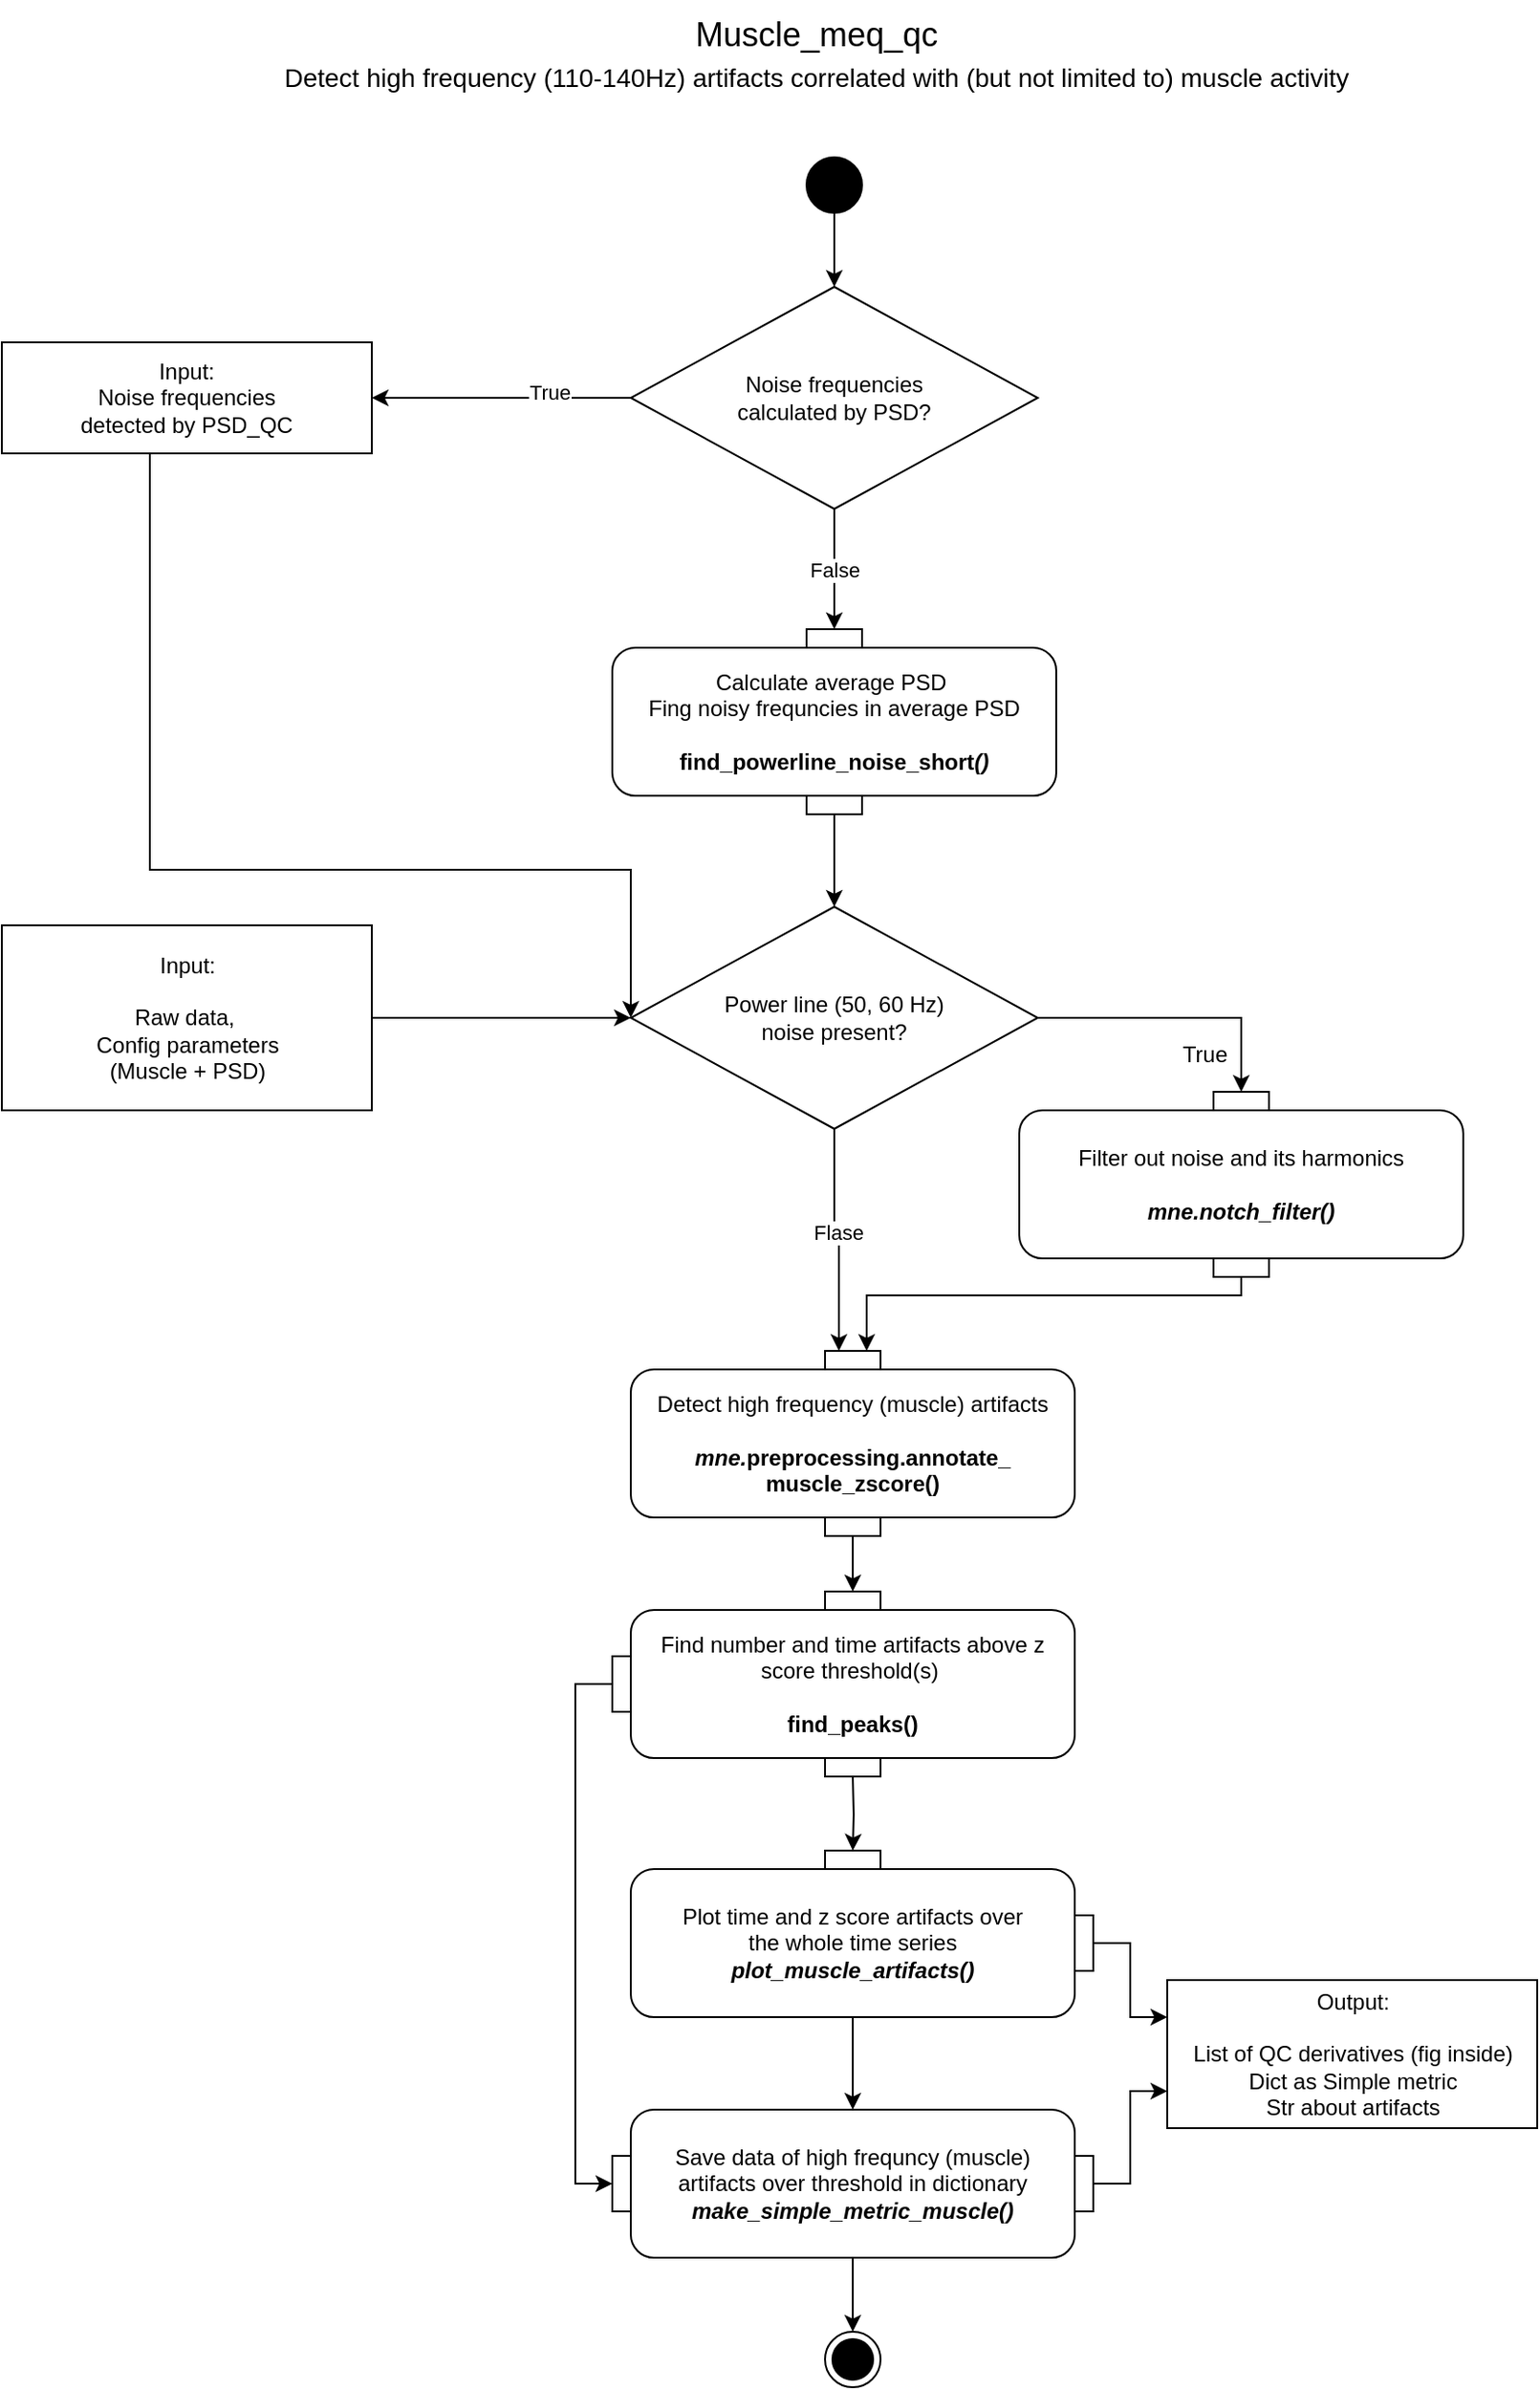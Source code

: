 <mxfile version="21.2.1" type="device">
  <diagram name="Page-1" id="dtkTwhtDY3SrjnRo8XkO">
    <mxGraphModel dx="1505" dy="1997" grid="1" gridSize="10" guides="1" tooltips="1" connect="1" arrows="1" fold="1" page="0" pageScale="1" pageWidth="827" pageHeight="1169" math="0" shadow="0">
      <root>
        <mxCell id="0" />
        <mxCell id="1" parent="0" />
        <mxCell id="lJstjDnfzTnsdC9-dKv9-14" value="&lt;font style=&quot;&quot;&gt;Muscle_meq_qc&lt;br&gt;&lt;font style=&quot;font-size: 14px;&quot;&gt;Detect high frequency (110-140Hz) artifacts correlated with (but not limited to) muscle activity&lt;/font&gt;&lt;br&gt;&lt;/font&gt;" style="text;html=1;align=center;verticalAlign=middle;resizable=0;points=[];autosize=1;strokeColor=none;fillColor=none;fontSize=18;fontFamily=Helvetica;" parent="1" vertex="1">
          <mxGeometry x="290" y="-550" width="600" height="60" as="geometry" />
        </mxCell>
        <mxCell id="VmBpd-jAXGRa_ZSsbWtE-30" style="edgeStyle=orthogonalEdgeStyle;rounded=0;orthogonalLoop=1;jettySize=auto;html=1;entryX=0.25;entryY=0;entryDx=0;entryDy=0;" parent="1" source="yhwz2y4raJEEbXIZIOFM-8" target="VmBpd-jAXGRa_ZSsbWtE-28" edge="1">
          <mxGeometry relative="1" as="geometry" />
        </mxCell>
        <mxCell id="VmBpd-jAXGRa_ZSsbWtE-31" value="Flase" style="edgeLabel;html=1;align=center;verticalAlign=middle;resizable=0;points=[];" parent="VmBpd-jAXGRa_ZSsbWtE-30" vertex="1" connectable="0">
          <mxGeometry x="-0.087" y="2" relative="1" as="geometry">
            <mxPoint as="offset" />
          </mxGeometry>
        </mxCell>
        <mxCell id="yhwz2y4raJEEbXIZIOFM-8" value="Power line (50, 60 Hz) &lt;br&gt;noise present?" style="rhombus;whiteSpace=wrap;html=1;fontSize=12;" parent="1" vertex="1">
          <mxGeometry x="490" y="-60" width="220" height="120" as="geometry" />
        </mxCell>
        <mxCell id="yhwz2y4raJEEbXIZIOFM-16" value="" style="endArrow=classic;html=1;rounded=0;fontSize=12;exitX=1;exitY=0.5;exitDx=0;exitDy=0;entryX=0.5;entryY=0;entryDx=0;entryDy=0;" parent="1" source="yhwz2y4raJEEbXIZIOFM-8" target="VmBpd-jAXGRa_ZSsbWtE-13" edge="1">
          <mxGeometry relative="1" as="geometry">
            <mxPoint x="580" y="420" as="sourcePoint" />
            <mxPoint x="790" y="60" as="targetPoint" />
            <Array as="points">
              <mxPoint x="820" />
            </Array>
          </mxGeometry>
        </mxCell>
        <mxCell id="yhwz2y4raJEEbXIZIOFM-17" value="True" style="edgeLabel;resizable=0;html=1;align=center;verticalAlign=middle;fontSize=12;" parent="yhwz2y4raJEEbXIZIOFM-16" connectable="0" vertex="1">
          <mxGeometry relative="1" as="geometry">
            <mxPoint x="15" y="20" as="offset" />
          </mxGeometry>
        </mxCell>
        <mxCell id="VmBpd-jAXGRa_ZSsbWtE-4" style="edgeStyle=orthogonalEdgeStyle;rounded=0;orthogonalLoop=1;jettySize=auto;html=1;" parent="1" source="VmBpd-jAXGRa_ZSsbWtE-1" target="yhwz2y4raJEEbXIZIOFM-8" edge="1">
          <mxGeometry relative="1" as="geometry" />
        </mxCell>
        <mxCell id="VmBpd-jAXGRa_ZSsbWtE-1" value="Input:&lt;br&gt;&lt;br&gt;Raw data,&amp;nbsp;&lt;br&gt;Config parameters &lt;br&gt;(Muscle + PSD)&lt;br&gt;" style="html=1;" parent="1" vertex="1">
          <mxGeometry x="150" y="-50" width="200" height="100" as="geometry" />
        </mxCell>
        <mxCell id="oMiTmnscvnVRxevsy5Wp-2" value="" style="edgeStyle=orthogonalEdgeStyle;rounded=0;orthogonalLoop=1;jettySize=auto;html=1;" parent="1" source="VmBpd-jAXGRa_ZSsbWtE-2" target="oMiTmnscvnVRxevsy5Wp-1" edge="1">
          <mxGeometry relative="1" as="geometry" />
        </mxCell>
        <mxCell id="VmBpd-jAXGRa_ZSsbWtE-2" value="" style="ellipse;fillColor=strokeColor;" parent="1" vertex="1">
          <mxGeometry x="585" y="-465" width="30" height="30" as="geometry" />
        </mxCell>
        <mxCell id="VmBpd-jAXGRa_ZSsbWtE-10" value="" style="group" parent="1" vertex="1" connectable="0">
          <mxGeometry x="700" y="40" width="240" height="100" as="geometry" />
        </mxCell>
        <mxCell id="VmBpd-jAXGRa_ZSsbWtE-11" value="Filter out noise and its harmonics&lt;br&gt;&lt;br&gt;&lt;i&gt;&lt;b&gt;mne.notch_filter()&lt;/b&gt;&lt;/i&gt;" style="html=1;align=center;verticalAlign=middle;rounded=1;absoluteArcSize=1;arcSize=25;dashed=0;fontFamily=Helvetica;fontSize=12;whiteSpace=wrap;container=0;noLabel=0;imageAlign=center;" parent="VmBpd-jAXGRa_ZSsbWtE-10" vertex="1">
          <mxGeometry y="10" width="240" height="80" as="geometry" />
        </mxCell>
        <mxCell id="VmBpd-jAXGRa_ZSsbWtE-12" value="pinOut 2" style="fontStyle=0;labelPosition=center;verticalLabelPosition=bottom;align=center;verticalAlign=top;spacingLeft=2;fontFamily=Helvetica;fontSize=12;resizable=0;container=0;noLabel=1;" parent="VmBpd-jAXGRa_ZSsbWtE-10" vertex="1">
          <mxGeometry x="105" y="90" width="30" height="10" as="geometry" />
        </mxCell>
        <mxCell id="VmBpd-jAXGRa_ZSsbWtE-13" value="pinIn 1" style="fontStyle=0;labelPosition=center;verticalLabelPosition=top;align=center;verticalAlign=bottom;spacingLeft=2;fontFamily=Helvetica;fontSize=12;resizable=0;container=0;noLabel=1;" parent="VmBpd-jAXGRa_ZSsbWtE-10" vertex="1">
          <mxGeometry x="105" width="30" height="10" as="geometry" />
        </mxCell>
        <mxCell id="VmBpd-jAXGRa_ZSsbWtE-14" style="edgeStyle=orthogonalEdgeStyle;rounded=0;orthogonalLoop=1;jettySize=auto;html=1;entryX=0.75;entryY=0;entryDx=0;entryDy=0;exitX=0.5;exitY=1;exitDx=0;exitDy=0;" parent="1" source="VmBpd-jAXGRa_ZSsbWtE-12" target="VmBpd-jAXGRa_ZSsbWtE-28" edge="1">
          <mxGeometry relative="1" as="geometry">
            <mxPoint x="640.84" y="187.97" as="targetPoint" />
            <Array as="points">
              <mxPoint x="820" y="150" />
              <mxPoint x="618" y="150" />
            </Array>
          </mxGeometry>
        </mxCell>
        <mxCell id="VmBpd-jAXGRa_ZSsbWtE-25" value="" style="group" parent="1" vertex="1" connectable="0">
          <mxGeometry x="490" y="180" width="240" height="100" as="geometry" />
        </mxCell>
        <mxCell id="VmBpd-jAXGRa_ZSsbWtE-26" value="Detect high frequency (muscle) artifacts&lt;b&gt;&lt;i&gt;&lt;br&gt;&lt;br&gt;mne.&lt;/i&gt;&lt;/b&gt;&lt;span style=&quot;border-color: var(--border-color); font-weight: 700; background-color: initial;&quot;&gt;preprocessing.&lt;/span&gt;&lt;span style=&quot;border-color: var(--border-color); font-weight: 700; background-color: initial;&quot;&gt;annotate_&lt;br&gt;muscle_zscore()&lt;/span&gt;" style="html=1;align=center;verticalAlign=middle;rounded=1;absoluteArcSize=1;arcSize=25;dashed=0;fontFamily=Helvetica;fontSize=12;whiteSpace=wrap;container=0;noLabel=0;imageAlign=center;" parent="VmBpd-jAXGRa_ZSsbWtE-25" vertex="1">
          <mxGeometry y="10" width="240" height="80" as="geometry" />
        </mxCell>
        <mxCell id="VmBpd-jAXGRa_ZSsbWtE-27" value="pinOut 2" style="fontStyle=0;labelPosition=center;verticalLabelPosition=bottom;align=center;verticalAlign=top;spacingLeft=2;fontFamily=Helvetica;fontSize=12;resizable=0;container=0;noLabel=1;" parent="VmBpd-jAXGRa_ZSsbWtE-25" vertex="1">
          <mxGeometry x="105" y="90" width="30" height="10" as="geometry" />
        </mxCell>
        <mxCell id="VmBpd-jAXGRa_ZSsbWtE-28" value="pinIn 1" style="fontStyle=0;labelPosition=center;verticalLabelPosition=top;align=center;verticalAlign=bottom;spacingLeft=2;fontFamily=Helvetica;fontSize=12;resizable=0;container=0;noLabel=1;" parent="VmBpd-jAXGRa_ZSsbWtE-25" vertex="1">
          <mxGeometry x="105" width="30" height="10" as="geometry" />
        </mxCell>
        <mxCell id="VmBpd-jAXGRa_ZSsbWtE-37" value="" style="edgeStyle=orthogonalEdgeStyle;rounded=0;orthogonalLoop=1;jettySize=auto;html=1;" parent="1" source="VmBpd-jAXGRa_ZSsbWtE-27" edge="1">
          <mxGeometry relative="1" as="geometry">
            <mxPoint x="610" y="310" as="targetPoint" />
          </mxGeometry>
        </mxCell>
        <mxCell id="VmBpd-jAXGRa_ZSsbWtE-42" value="" style="edgeStyle=orthogonalEdgeStyle;rounded=0;orthogonalLoop=1;jettySize=auto;html=1;" parent="1" edge="1">
          <mxGeometry relative="1" as="geometry">
            <mxPoint x="610" y="410" as="sourcePoint" />
            <mxPoint x="610" y="450" as="targetPoint" />
          </mxGeometry>
        </mxCell>
        <mxCell id="VmBpd-jAXGRa_ZSsbWtE-43" value="" style="group;flipH=1;" parent="1" vertex="1" connectable="0">
          <mxGeometry x="480" y="310" width="250" height="100" as="geometry" />
        </mxCell>
        <mxCell id="VmBpd-jAXGRa_ZSsbWtE-44" value="Find number and time artifacts above z score threshold(s)&amp;nbsp;&lt;b style=&quot;border-color: var(--border-color);&quot;&gt;&lt;i style=&quot;border-color: var(--border-color);&quot;&gt;&lt;br style=&quot;border-color: var(--border-color);&quot;&gt;&lt;br style=&quot;border-color: var(--border-color);&quot;&gt;&lt;/i&gt;&lt;/b&gt;&lt;b&gt;&lt;span style=&quot;border-color: var(--border-color);&quot;&gt;find_peaks&lt;/span&gt;()&lt;/b&gt;" style="html=1;align=center;verticalAlign=middle;rounded=1;absoluteArcSize=1;arcSize=25;dashed=0;fontFamily=Helvetica;fontSize=12;whiteSpace=wrap;container=0;noLabel=0;imageAlign=center;" parent="VmBpd-jAXGRa_ZSsbWtE-43" vertex="1">
          <mxGeometry x="10" y="10" width="240" height="80" as="geometry" />
        </mxCell>
        <mxCell id="VmBpd-jAXGRa_ZSsbWtE-45" value="pinOut 2" style="fontStyle=0;labelPosition=center;verticalLabelPosition=bottom;align=center;verticalAlign=top;spacingLeft=2;fontFamily=Helvetica;fontSize=12;resizable=0;container=0;noLabel=1;" parent="VmBpd-jAXGRa_ZSsbWtE-43" vertex="1">
          <mxGeometry x="115" y="90" width="30" height="10" as="geometry" />
        </mxCell>
        <mxCell id="VmBpd-jAXGRa_ZSsbWtE-46" value="pinOut 1" style="fontStyle=0;labelPosition=right;verticalLabelPosition=middle;align=left;verticalAlign=middle;spacingLeft=2;fontFamily=Helvetica;fontSize=12;resizable=0;container=0;noLabel=1;" parent="VmBpd-jAXGRa_ZSsbWtE-43" vertex="1">
          <mxGeometry y="35" width="10" height="30" as="geometry" />
        </mxCell>
        <mxCell id="VmBpd-jAXGRa_ZSsbWtE-47" value="pinIn 1" style="fontStyle=0;labelPosition=center;verticalLabelPosition=top;align=center;verticalAlign=bottom;spacingLeft=2;fontFamily=Helvetica;fontSize=12;resizable=0;container=0;noLabel=1;" parent="VmBpd-jAXGRa_ZSsbWtE-43" vertex="1">
          <mxGeometry x="115" width="30" height="10" as="geometry" />
        </mxCell>
        <mxCell id="VmBpd-jAXGRa_ZSsbWtE-52" value="" style="group;flipH=1;flipV=0;" parent="1" vertex="1" connectable="0">
          <mxGeometry x="490" y="450" width="250" height="90" as="geometry" />
        </mxCell>
        <mxCell id="VmBpd-jAXGRa_ZSsbWtE-53" value="&lt;span style=&quot;border-color: var(--border-color);&quot;&gt;Plot time and z score&amp;nbsp;artifacts over the&amp;nbsp;whole time series&lt;br style=&quot;border-color: var(--border-color);&quot;&gt;&lt;b style=&quot;border-color: var(--border-color);&quot;&gt;&lt;i style=&quot;border-color: var(--border-color);&quot;&gt;plot_muscle_artifacts()&lt;/i&gt;&lt;/b&gt;&lt;br&gt;&lt;/span&gt;" style="html=1;align=center;verticalAlign=middle;rounded=1;absoluteArcSize=1;arcSize=25;dashed=0;fontFamily=Helvetica;fontSize=12;whiteSpace=wrap;container=0;noLabel=0;imageAlign=center;" parent="VmBpd-jAXGRa_ZSsbWtE-52" vertex="1">
          <mxGeometry y="10" width="240" height="80" as="geometry" />
        </mxCell>
        <mxCell id="VmBpd-jAXGRa_ZSsbWtE-54" value="pinIn 2" style="fontStyle=0;labelPosition=left;verticalLabelPosition=middle;align=right;verticalAlign=middle;spacingLeft=2;fontFamily=Helvetica;fontSize=12;flipH=0;resizable=0;container=0;noLabel=1;" parent="VmBpd-jAXGRa_ZSsbWtE-52" vertex="1">
          <mxGeometry x="240" y="35" width="10" height="30" as="geometry" />
        </mxCell>
        <mxCell id="VmBpd-jAXGRa_ZSsbWtE-55" value="pinIn 1" style="fontStyle=0;labelPosition=center;verticalLabelPosition=top;align=center;verticalAlign=bottom;spacingLeft=2;fontFamily=Helvetica;fontSize=12;resizable=0;container=0;noLabel=1;" parent="VmBpd-jAXGRa_ZSsbWtE-52" vertex="1">
          <mxGeometry x="105" width="30" height="10" as="geometry" />
        </mxCell>
        <mxCell id="VmBpd-jAXGRa_ZSsbWtE-59" value="Output:&lt;br&gt;&lt;br&gt;List of QC derivatives (fig inside)&lt;br&gt;Dict as Simple metric&lt;br&gt;Str about artifacts" style="html=1;dashed=0;fontFamily=Helvetica;fontSize=12;fontColor=rgb(0, 0, 0);align=center;strokeColor=rgb(0, 0, 0);fillColor=rgb(255, 255, 255);" parent="1" vertex="1">
          <mxGeometry x="780" y="520" width="200" height="80" as="geometry" />
        </mxCell>
        <mxCell id="VmBpd-jAXGRa_ZSsbWtE-60" value="" style="group" parent="1" vertex="1" connectable="0">
          <mxGeometry x="480" y="590" width="260" height="80" as="geometry" />
        </mxCell>
        <mxCell id="VmBpd-jAXGRa_ZSsbWtE-61" value="Save data of high frequncy (muscle) &lt;br&gt;artifacts over threshold&amp;nbsp;in dictionary&lt;br style=&quot;border-color: var(--border-color);&quot;&gt;&lt;b style=&quot;border-color: var(--border-color);&quot;&gt;&lt;i style=&quot;border-color: var(--border-color);&quot;&gt;make_simple_metric_muscle()&lt;/i&gt;&lt;/b&gt;" style="html=1;align=center;verticalAlign=middle;rounded=1;absoluteArcSize=1;arcSize=25;dashed=0;fontFamily=Helvetica;fontSize=12;whiteSpace=wrap;container=0;noLabel=0;imageAlign=center;" parent="VmBpd-jAXGRa_ZSsbWtE-60" vertex="1">
          <mxGeometry x="10" width="240" height="80" as="geometry" />
        </mxCell>
        <mxCell id="VmBpd-jAXGRa_ZSsbWtE-62" value="pinOut 1" style="fontStyle=0;labelPosition=right;verticalLabelPosition=middle;align=left;verticalAlign=middle;spacingLeft=2;fontFamily=Helvetica;fontSize=12;resizable=0;container=0;noLabel=1;" parent="VmBpd-jAXGRa_ZSsbWtE-60" vertex="1">
          <mxGeometry x="250" y="25" width="10" height="30" as="geometry" />
        </mxCell>
        <mxCell id="VmBpd-jAXGRa_ZSsbWtE-63" value="pinIn 2" style="fontStyle=0;labelPosition=left;verticalLabelPosition=middle;align=right;verticalAlign=middle;spacingLeft=2;fontFamily=Helvetica;fontSize=12;flipH=0;resizable=0;container=0;noLabel=1;" parent="VmBpd-jAXGRa_ZSsbWtE-60" vertex="1">
          <mxGeometry y="25" width="10" height="30" as="geometry" />
        </mxCell>
        <mxCell id="VmBpd-jAXGRa_ZSsbWtE-67" value="" style="ellipse;html=1;shape=endState;fillColor=strokeColor;" parent="1" vertex="1">
          <mxGeometry x="595" y="710" width="30" height="30" as="geometry" />
        </mxCell>
        <mxCell id="VmBpd-jAXGRa_ZSsbWtE-68" value="" style="edgeStyle=orthogonalEdgeStyle;rounded=0;orthogonalLoop=1;jettySize=auto;html=1;" parent="1" source="VmBpd-jAXGRa_ZSsbWtE-61" target="VmBpd-jAXGRa_ZSsbWtE-67" edge="1">
          <mxGeometry relative="1" as="geometry" />
        </mxCell>
        <mxCell id="VmBpd-jAXGRa_ZSsbWtE-69" value="" style="edgeStyle=orthogonalEdgeStyle;rounded=0;orthogonalLoop=1;jettySize=auto;html=1;" parent="1" source="VmBpd-jAXGRa_ZSsbWtE-53" target="VmBpd-jAXGRa_ZSsbWtE-61" edge="1">
          <mxGeometry relative="1" as="geometry" />
        </mxCell>
        <mxCell id="VmBpd-jAXGRa_ZSsbWtE-70" style="edgeStyle=orthogonalEdgeStyle;rounded=0;orthogonalLoop=1;jettySize=auto;html=1;entryX=0;entryY=0.5;entryDx=0;entryDy=0;" parent="1" source="VmBpd-jAXGRa_ZSsbWtE-46" target="VmBpd-jAXGRa_ZSsbWtE-63" edge="1">
          <mxGeometry relative="1" as="geometry">
            <Array as="points">
              <mxPoint x="460" y="360" />
              <mxPoint x="460" y="630" />
            </Array>
          </mxGeometry>
        </mxCell>
        <mxCell id="VmBpd-jAXGRa_ZSsbWtE-71" style="edgeStyle=orthogonalEdgeStyle;rounded=0;orthogonalLoop=1;jettySize=auto;html=1;entryX=0;entryY=0.25;entryDx=0;entryDy=0;" parent="1" source="VmBpd-jAXGRa_ZSsbWtE-54" target="VmBpd-jAXGRa_ZSsbWtE-59" edge="1">
          <mxGeometry relative="1" as="geometry" />
        </mxCell>
        <mxCell id="VmBpd-jAXGRa_ZSsbWtE-72" style="edgeStyle=orthogonalEdgeStyle;rounded=0;orthogonalLoop=1;jettySize=auto;html=1;entryX=0;entryY=0.75;entryDx=0;entryDy=0;" parent="1" source="VmBpd-jAXGRa_ZSsbWtE-62" target="VmBpd-jAXGRa_ZSsbWtE-59" edge="1">
          <mxGeometry relative="1" as="geometry" />
        </mxCell>
        <mxCell id="oMiTmnscvnVRxevsy5Wp-3" style="edgeStyle=orthogonalEdgeStyle;rounded=0;orthogonalLoop=1;jettySize=auto;html=1;entryX=1;entryY=0.5;entryDx=0;entryDy=0;" parent="1" source="oMiTmnscvnVRxevsy5Wp-1" target="oMiTmnscvnVRxevsy5Wp-5" edge="1">
          <mxGeometry relative="1" as="geometry" />
        </mxCell>
        <mxCell id="oMiTmnscvnVRxevsy5Wp-4" value="True" style="edgeLabel;html=1;align=center;verticalAlign=middle;resizable=0;points=[];" parent="oMiTmnscvnVRxevsy5Wp-3" vertex="1" connectable="0">
          <mxGeometry x="-0.375" y="-3" relative="1" as="geometry">
            <mxPoint as="offset" />
          </mxGeometry>
        </mxCell>
        <mxCell id="oMiTmnscvnVRxevsy5Wp-12" value="False" style="edgeStyle=orthogonalEdgeStyle;rounded=0;orthogonalLoop=1;jettySize=auto;html=1;" parent="1" source="oMiTmnscvnVRxevsy5Wp-1" target="oMiTmnscvnVRxevsy5Wp-10" edge="1">
          <mxGeometry relative="1" as="geometry">
            <Array as="points">
              <mxPoint x="600" y="-240" />
              <mxPoint x="600" y="-240" />
            </Array>
          </mxGeometry>
        </mxCell>
        <mxCell id="oMiTmnscvnVRxevsy5Wp-1" value="Noise frequencies &lt;br&gt;calculated by PSD?" style="rhombus;whiteSpace=wrap;html=1;fontSize=12;" parent="1" vertex="1">
          <mxGeometry x="490" y="-395" width="220" height="120" as="geometry" />
        </mxCell>
        <mxCell id="oMiTmnscvnVRxevsy5Wp-6" style="edgeStyle=orthogonalEdgeStyle;rounded=0;orthogonalLoop=1;jettySize=auto;html=1;" parent="1" source="oMiTmnscvnVRxevsy5Wp-5" edge="1">
          <mxGeometry relative="1" as="geometry">
            <mxPoint x="490" as="targetPoint" />
            <Array as="points">
              <mxPoint x="230" y="-80" />
              <mxPoint x="490" y="-80" />
            </Array>
          </mxGeometry>
        </mxCell>
        <mxCell id="oMiTmnscvnVRxevsy5Wp-5" value="Input:&lt;br&gt;Noise frequencies&lt;br style=&quot;border-color: var(--border-color);&quot;&gt;&lt;span style=&quot;&quot;&gt;detected by PSD_QC&lt;/span&gt;" style="rounded=0;whiteSpace=wrap;html=1;" parent="1" vertex="1">
          <mxGeometry x="150" y="-365" width="200" height="60" as="geometry" />
        </mxCell>
        <mxCell id="oMiTmnscvnVRxevsy5Wp-7" value="" style="group" parent="1" vertex="1" connectable="0">
          <mxGeometry x="480" y="-210" width="240" height="100" as="geometry" />
        </mxCell>
        <mxCell id="oMiTmnscvnVRxevsy5Wp-8" value="Calculate average PSD&amp;nbsp;&lt;br&gt;Fing noisy frequncies in average PSD&lt;br&gt;&lt;br&gt;&lt;b&gt;find_powerline_noise_short&lt;/b&gt;&lt;i&gt;&lt;b&gt;()&lt;/b&gt;&lt;/i&gt;" style="html=1;align=center;verticalAlign=middle;rounded=1;absoluteArcSize=1;arcSize=25;dashed=0;fontFamily=Helvetica;fontSize=12;whiteSpace=wrap;container=0;noLabel=0;imageAlign=center;" parent="oMiTmnscvnVRxevsy5Wp-7" vertex="1">
          <mxGeometry y="10" width="240" height="80" as="geometry" />
        </mxCell>
        <mxCell id="oMiTmnscvnVRxevsy5Wp-9" value="pinOut 2" style="fontStyle=0;labelPosition=center;verticalLabelPosition=bottom;align=center;verticalAlign=top;spacingLeft=2;fontFamily=Helvetica;fontSize=12;resizable=0;container=0;noLabel=1;" parent="oMiTmnscvnVRxevsy5Wp-7" vertex="1">
          <mxGeometry x="105" y="90" width="30" height="10" as="geometry" />
        </mxCell>
        <mxCell id="oMiTmnscvnVRxevsy5Wp-10" value="pinIn 1" style="fontStyle=0;labelPosition=center;verticalLabelPosition=top;align=center;verticalAlign=bottom;spacingLeft=2;fontFamily=Helvetica;fontSize=12;resizable=0;container=0;noLabel=1;" parent="oMiTmnscvnVRxevsy5Wp-7" vertex="1">
          <mxGeometry x="105" width="30" height="10" as="geometry" />
        </mxCell>
        <mxCell id="oMiTmnscvnVRxevsy5Wp-14" value="" style="edgeStyle=orthogonalEdgeStyle;rounded=0;orthogonalLoop=1;jettySize=auto;html=1;" parent="1" source="oMiTmnscvnVRxevsy5Wp-9" target="yhwz2y4raJEEbXIZIOFM-8" edge="1">
          <mxGeometry relative="1" as="geometry" />
        </mxCell>
      </root>
    </mxGraphModel>
  </diagram>
</mxfile>
